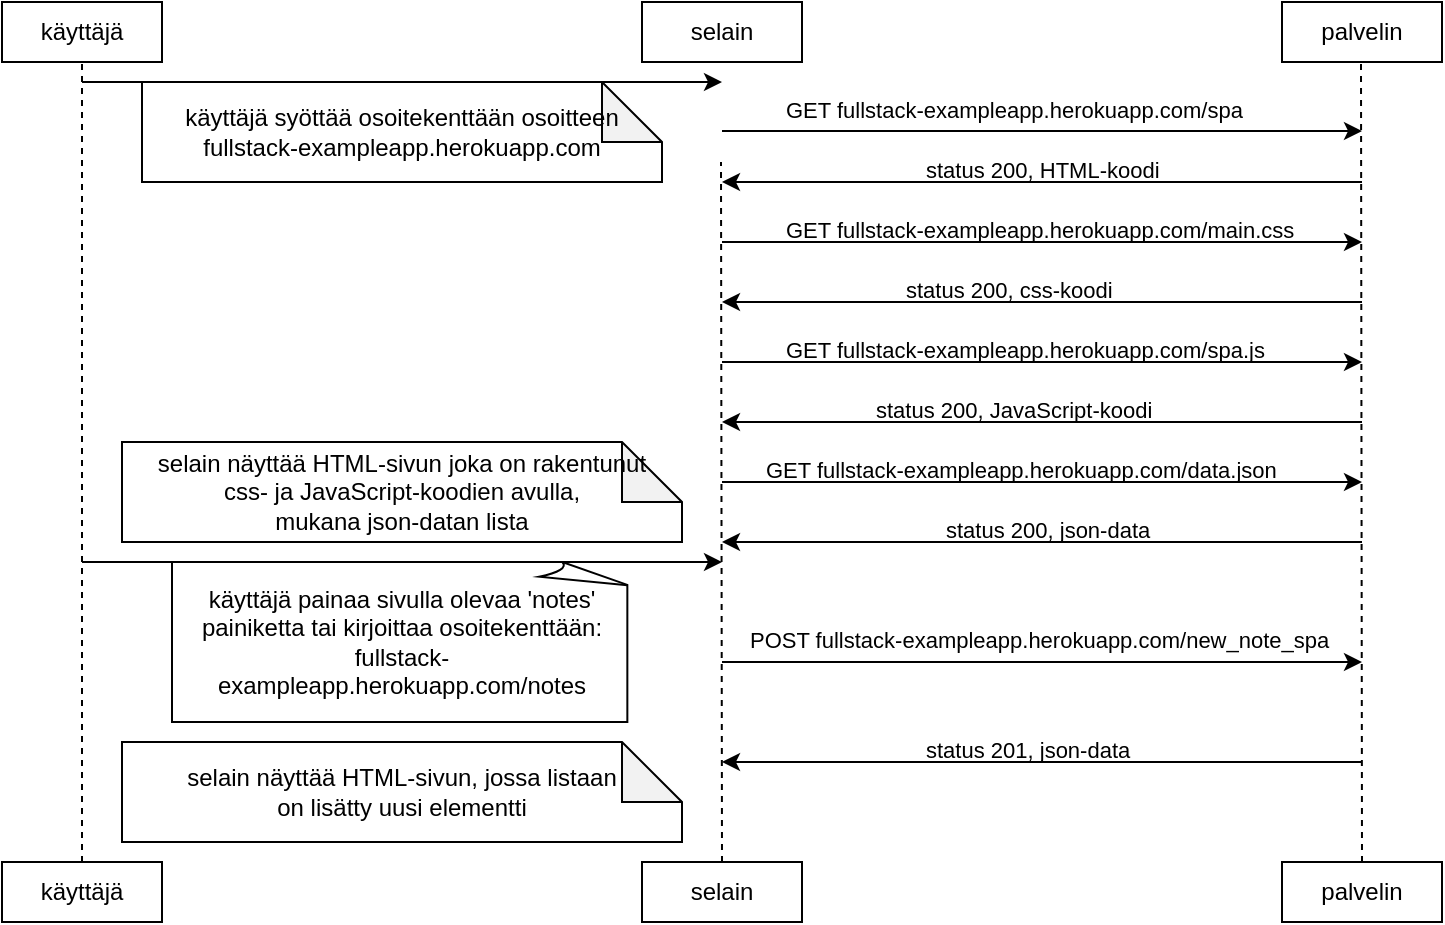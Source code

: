 <mxfile version="16.4.6" type="device"><diagram id="xoWpSv4fIjZgtmsUHwOh" name="Page-1"><mxGraphModel dx="775" dy="477" grid="1" gridSize="10" guides="1" tooltips="1" connect="1" arrows="1" fold="1" page="1" pageScale="1" pageWidth="827" pageHeight="1169" math="0" shadow="0"><root><mxCell id="0"/><mxCell id="1" parent="0"/><mxCell id="LGAPCdjWabg98dOVB-pa-42" value="&lt;span style=&quot;color: rgb(0 , 0 , 0) ; font-family: &amp;#34;helvetica&amp;#34; ; font-size: 11px ; font-style: normal ; font-weight: 400 ; letter-spacing: normal ; text-align: center ; text-indent: 0px ; text-transform: none ; word-spacing: 0px ; background-color: rgb(255 , 255 , 255) ; display: inline ; float: none&quot;&gt;status 201, json-data&lt;/span&gt;" style="text;whiteSpace=wrap;html=1;" vertex="1" parent="1"><mxGeometry x="500" y="400" width="130" height="30" as="geometry"/></mxCell><mxCell id="LGAPCdjWabg98dOVB-pa-40" value="&lt;span style=&quot;color: rgb(0 , 0 , 0) ; font-family: &amp;#34;helvetica&amp;#34; ; font-size: 11px ; font-style: normal ; font-weight: 400 ; letter-spacing: normal ; text-align: center ; text-indent: 0px ; text-transform: none ; word-spacing: 0px ; background-color: rgb(255 , 255 , 255) ; display: inline ; float: none&quot;&gt;POST fullstack-exampleapp.herokuapp.com/new_note_spa&lt;/span&gt;" style="text;whiteSpace=wrap;html=1;" vertex="1" parent="1"><mxGeometry x="412" y="345" width="306" height="30" as="geometry"/></mxCell><mxCell id="LGAPCdjWabg98dOVB-pa-38" value="&lt;meta charset=&quot;utf-8&quot;&gt;&lt;span style=&quot;color: rgb(0, 0, 0); font-family: helvetica; font-size: 11px; font-style: normal; font-weight: 400; letter-spacing: normal; text-align: center; text-indent: 0px; text-transform: none; word-spacing: 0px; background-color: rgb(255, 255, 255); display: inline; float: none;&quot;&gt;status 200, json-data&lt;/span&gt;" style="text;whiteSpace=wrap;html=1;" vertex="1" parent="1"><mxGeometry x="510" y="290" width="130" height="30" as="geometry"/></mxCell><mxCell id="LGAPCdjWabg98dOVB-pa-36" value="&lt;meta charset=&quot;utf-8&quot;&gt;&lt;span style=&quot;color: rgb(0, 0, 0); font-family: helvetica; font-size: 11px; font-style: normal; font-weight: 400; letter-spacing: normal; text-align: center; text-indent: 0px; text-transform: none; word-spacing: 0px; background-color: rgb(255, 255, 255); display: inline; float: none;&quot;&gt;GET fullstack-exampleapp.herokuapp.com/data.json&lt;/span&gt;" style="text;whiteSpace=wrap;html=1;" vertex="1" parent="1"><mxGeometry x="420" y="260" width="280" height="30" as="geometry"/></mxCell><mxCell id="LGAPCdjWabg98dOVB-pa-32" value="&lt;meta charset=&quot;utf-8&quot;&gt;&lt;span style=&quot;color: rgb(0, 0, 0); font-family: helvetica; font-size: 11px; font-style: normal; font-weight: 400; letter-spacing: normal; text-align: center; text-indent: 0px; text-transform: none; word-spacing: 0px; background-color: rgb(255, 255, 255); display: inline; float: none;&quot;&gt;status 200, JavaScript-koodi&lt;/span&gt;" style="text;whiteSpace=wrap;html=1;" vertex="1" parent="1"><mxGeometry x="475" y="230" width="160" height="30" as="geometry"/></mxCell><mxCell id="LGAPCdjWabg98dOVB-pa-31" value="&lt;span style=&quot;color: rgb(0 , 0 , 0) ; font-family: &amp;#34;helvetica&amp;#34; ; font-size: 11px ; font-style: normal ; font-weight: 400 ; letter-spacing: normal ; text-align: center ; text-indent: 0px ; text-transform: none ; word-spacing: 0px ; background-color: rgb(255 , 255 , 255) ; display: inline ; float: none&quot;&gt;GET fullstack-exampleapp.herokuapp.com/spa.js&lt;/span&gt;" style="text;whiteSpace=wrap;html=1;" vertex="1" parent="1"><mxGeometry x="430" y="200" width="270" height="30" as="geometry"/></mxCell><mxCell id="LGAPCdjWabg98dOVB-pa-23" value="&lt;meta charset=&quot;utf-8&quot;&gt;&lt;span style=&quot;color: rgb(0, 0, 0); font-family: helvetica; font-size: 11px; font-style: normal; font-weight: 400; letter-spacing: normal; text-align: center; text-indent: 0px; text-transform: none; word-spacing: 0px; background-color: rgb(255, 255, 255); display: inline; float: none;&quot;&gt;GET fullstack-exampleapp.herokuapp.com/main.css&lt;/span&gt;" style="text;whiteSpace=wrap;html=1;" vertex="1" parent="1"><mxGeometry x="430" y="140" width="280" height="30" as="geometry"/></mxCell><mxCell id="LGAPCdjWabg98dOVB-pa-21" value="&lt;meta charset=&quot;utf-8&quot;&gt;&lt;span style=&quot;color: rgb(0, 0, 0); font-family: helvetica; font-size: 11px; font-style: normal; font-weight: 400; letter-spacing: normal; text-align: center; text-indent: 0px; text-transform: none; word-spacing: 0px; background-color: rgb(255, 255, 255); display: inline; float: none;&quot;&gt;status 200, HTML-koodi&lt;/span&gt;" style="text;whiteSpace=wrap;html=1;" vertex="1" parent="1"><mxGeometry x="500" y="110" width="140" height="20" as="geometry"/></mxCell><mxCell id="LGAPCdjWabg98dOVB-pa-1" value="käyttäjä" style="rounded=0;whiteSpace=wrap;html=1;" vertex="1" parent="1"><mxGeometry x="40" y="40" width="80" height="30" as="geometry"/></mxCell><mxCell id="LGAPCdjWabg98dOVB-pa-2" value="käyttäjä" style="rounded=0;whiteSpace=wrap;html=1;" vertex="1" parent="1"><mxGeometry x="40" y="470" width="80" height="30" as="geometry"/></mxCell><mxCell id="LGAPCdjWabg98dOVB-pa-3" value="selain" style="rounded=0;whiteSpace=wrap;html=1;" vertex="1" parent="1"><mxGeometry x="360" y="470" width="80" height="30" as="geometry"/></mxCell><mxCell id="LGAPCdjWabg98dOVB-pa-4" value="selain" style="rounded=0;whiteSpace=wrap;html=1;" vertex="1" parent="1"><mxGeometry x="360" y="40" width="80" height="30" as="geometry"/></mxCell><mxCell id="LGAPCdjWabg98dOVB-pa-5" value="palvelin" style="rounded=0;whiteSpace=wrap;html=1;" vertex="1" parent="1"><mxGeometry x="680" y="40" width="80" height="30" as="geometry"/></mxCell><mxCell id="LGAPCdjWabg98dOVB-pa-6" value="palvelin" style="rounded=0;whiteSpace=wrap;html=1;" vertex="1" parent="1"><mxGeometry x="680" y="470" width="80" height="30" as="geometry"/></mxCell><mxCell id="LGAPCdjWabg98dOVB-pa-7" value="" style="endArrow=none;dashed=1;html=1;rounded=0;entryX=0.5;entryY=1;entryDx=0;entryDy=0;exitX=0.5;exitY=0;exitDx=0;exitDy=0;" edge="1" parent="1" source="LGAPCdjWabg98dOVB-pa-2" target="LGAPCdjWabg98dOVB-pa-1"><mxGeometry width="50" height="50" relative="1" as="geometry"><mxPoint x="400" y="280" as="sourcePoint"/><mxPoint x="450" y="230" as="targetPoint"/></mxGeometry></mxCell><mxCell id="LGAPCdjWabg98dOVB-pa-8" value="" style="endArrow=none;dashed=1;html=1;rounded=0;entryX=0.5;entryY=1;entryDx=0;entryDy=0;exitX=0.5;exitY=0;exitDx=0;exitDy=0;" edge="1" parent="1" source="LGAPCdjWabg98dOVB-pa-3"><mxGeometry width="50" height="50" relative="1" as="geometry"><mxPoint x="399.5" y="330" as="sourcePoint"/><mxPoint x="399.5" y="120" as="targetPoint"/></mxGeometry></mxCell><mxCell id="LGAPCdjWabg98dOVB-pa-9" value="" style="endArrow=none;dashed=1;html=1;rounded=0;entryX=0.5;entryY=1;entryDx=0;entryDy=0;exitX=0.5;exitY=0;exitDx=0;exitDy=0;" edge="1" parent="1" source="LGAPCdjWabg98dOVB-pa-6"><mxGeometry width="50" height="50" relative="1" as="geometry"><mxPoint x="719.5" y="280" as="sourcePoint"/><mxPoint x="719.5" y="70" as="targetPoint"/></mxGeometry></mxCell><mxCell id="LGAPCdjWabg98dOVB-pa-12" value="käyttäjä syöttää osoitekenttään osoitteen&lt;br&gt;fullstack-exampleapp.herokuapp.com" style="shape=note;whiteSpace=wrap;html=1;backgroundOutline=1;darkOpacity=0.05;" vertex="1" parent="1"><mxGeometry x="110" y="80" width="260" height="50" as="geometry"/></mxCell><mxCell id="LGAPCdjWabg98dOVB-pa-14" value="" style="endArrow=classic;html=1;rounded=0;" edge="1" parent="1"><mxGeometry width="50" height="50" relative="1" as="geometry"><mxPoint x="80" y="80" as="sourcePoint"/><mxPoint x="400" y="80" as="targetPoint"/></mxGeometry></mxCell><mxCell id="LGAPCdjWabg98dOVB-pa-16" value="&lt;span style=&quot;color: rgb(0 , 0 , 0) ; font-family: &amp;#34;helvetica&amp;#34; ; font-size: 11px ; font-style: normal ; font-weight: 400 ; letter-spacing: normal ; text-align: center ; text-indent: 0px ; text-transform: none ; word-spacing: 0px ; background-color: rgb(255 , 255 , 255) ; display: inline ; float: none&quot;&gt;GET fullstack-exampleapp.herokuapp.com/spa&lt;/span&gt;" style="text;whiteSpace=wrap;html=1;" vertex="1" parent="1"><mxGeometry x="430" y="80" width="290" height="30" as="geometry"/></mxCell><mxCell id="LGAPCdjWabg98dOVB-pa-17" value="" style="endArrow=classic;html=1;rounded=0;" edge="1" parent="1"><mxGeometry width="50" height="50" relative="1" as="geometry"><mxPoint x="400" y="104.5" as="sourcePoint"/><mxPoint x="720" y="104.5" as="targetPoint"/></mxGeometry></mxCell><mxCell id="LGAPCdjWabg98dOVB-pa-18" value="" style="endArrow=classic;html=1;rounded=0;" edge="1" parent="1"><mxGeometry width="50" height="50" relative="1" as="geometry"><mxPoint x="720" y="130" as="sourcePoint"/><mxPoint x="400" y="130" as="targetPoint"/></mxGeometry></mxCell><mxCell id="LGAPCdjWabg98dOVB-pa-22" value="" style="endArrow=classic;html=1;rounded=0;" edge="1" parent="1"><mxGeometry width="50" height="50" relative="1" as="geometry"><mxPoint x="400" y="160" as="sourcePoint"/><mxPoint x="720" y="160" as="targetPoint"/></mxGeometry></mxCell><mxCell id="LGAPCdjWabg98dOVB-pa-28" value="&lt;meta charset=&quot;utf-8&quot;&gt;&lt;span style=&quot;color: rgb(0, 0, 0); font-family: helvetica; font-size: 11px; font-style: normal; font-weight: 400; letter-spacing: normal; text-align: center; text-indent: 0px; text-transform: none; word-spacing: 0px; background-color: rgb(255, 255, 255); display: inline; float: none;&quot;&gt;status 200, css-koodi&lt;/span&gt;" style="text;whiteSpace=wrap;html=1;" vertex="1" parent="1"><mxGeometry x="490" y="170" width="130" height="30" as="geometry"/></mxCell><mxCell id="LGAPCdjWabg98dOVB-pa-29" value="" style="endArrow=classic;html=1;rounded=0;" edge="1" parent="1"><mxGeometry width="50" height="50" relative="1" as="geometry"><mxPoint x="720" y="190" as="sourcePoint"/><mxPoint x="400" y="190" as="targetPoint"/></mxGeometry></mxCell><mxCell id="LGAPCdjWabg98dOVB-pa-30" value="" style="endArrow=classic;html=1;rounded=0;" edge="1" parent="1"><mxGeometry width="50" height="50" relative="1" as="geometry"><mxPoint x="400" y="220" as="sourcePoint"/><mxPoint x="720" y="220" as="targetPoint"/></mxGeometry></mxCell><mxCell id="LGAPCdjWabg98dOVB-pa-33" value="" style="endArrow=classic;html=1;rounded=0;" edge="1" parent="1"><mxGeometry width="50" height="50" relative="1" as="geometry"><mxPoint x="720" y="250" as="sourcePoint"/><mxPoint x="400" y="250" as="targetPoint"/></mxGeometry></mxCell><mxCell id="LGAPCdjWabg98dOVB-pa-35" value="" style="endArrow=classic;html=1;rounded=0;" edge="1" parent="1"><mxGeometry width="50" height="50" relative="1" as="geometry"><mxPoint x="400" y="280" as="sourcePoint"/><mxPoint x="720" y="280" as="targetPoint"/></mxGeometry></mxCell><mxCell id="LGAPCdjWabg98dOVB-pa-37" value="" style="endArrow=classic;html=1;rounded=0;" edge="1" parent="1"><mxGeometry width="50" height="50" relative="1" as="geometry"><mxPoint x="720" y="310" as="sourcePoint"/><mxPoint x="400" y="310" as="targetPoint"/></mxGeometry></mxCell><mxCell id="LGAPCdjWabg98dOVB-pa-39" value="" style="endArrow=classic;html=1;rounded=0;" edge="1" parent="1"><mxGeometry width="50" height="50" relative="1" as="geometry"><mxPoint x="400" y="370" as="sourcePoint"/><mxPoint x="720" y="370" as="targetPoint"/></mxGeometry></mxCell><mxCell id="LGAPCdjWabg98dOVB-pa-41" value="" style="endArrow=classic;html=1;rounded=0;" edge="1" parent="1"><mxGeometry width="50" height="50" relative="1" as="geometry"><mxPoint x="720" y="420" as="sourcePoint"/><mxPoint x="400" y="420" as="targetPoint"/></mxGeometry></mxCell><mxCell id="LGAPCdjWabg98dOVB-pa-43" value="käyttäjä painaa sivulla olevaa 'notes' painiketta tai kirjoittaa osoitekenttään: fullstack-exampleapp.herokuapp.com/notes" style="whiteSpace=wrap;html=1;shape=mxgraph.basic.document" vertex="1" parent="1"><mxGeometry x="125" y="320" width="230" height="80" as="geometry"/></mxCell><mxCell id="LGAPCdjWabg98dOVB-pa-44" value="" style="endArrow=classic;html=1;rounded=0;" edge="1" parent="1"><mxGeometry width="50" height="50" relative="1" as="geometry"><mxPoint x="80" y="320" as="sourcePoint"/><mxPoint x="400" y="320" as="targetPoint"/></mxGeometry></mxCell><mxCell id="LGAPCdjWabg98dOVB-pa-46" value="selain näyttää HTML-sivun joka on rakentunut &lt;br&gt;css- ja JavaScript-koodien avulla, &lt;br&gt;mukana json-datan lista" style="shape=note;whiteSpace=wrap;html=1;backgroundOutline=1;darkOpacity=0.05;" vertex="1" parent="1"><mxGeometry x="100" y="260" width="280" height="50" as="geometry"/></mxCell><mxCell id="LGAPCdjWabg98dOVB-pa-47" value="selain näyttää HTML-sivun, jossa listaan &lt;br&gt;on lisätty uusi elementti" style="shape=note;whiteSpace=wrap;html=1;backgroundOutline=1;darkOpacity=0.05;" vertex="1" parent="1"><mxGeometry x="100" y="410" width="280" height="50" as="geometry"/></mxCell></root></mxGraphModel></diagram></mxfile>